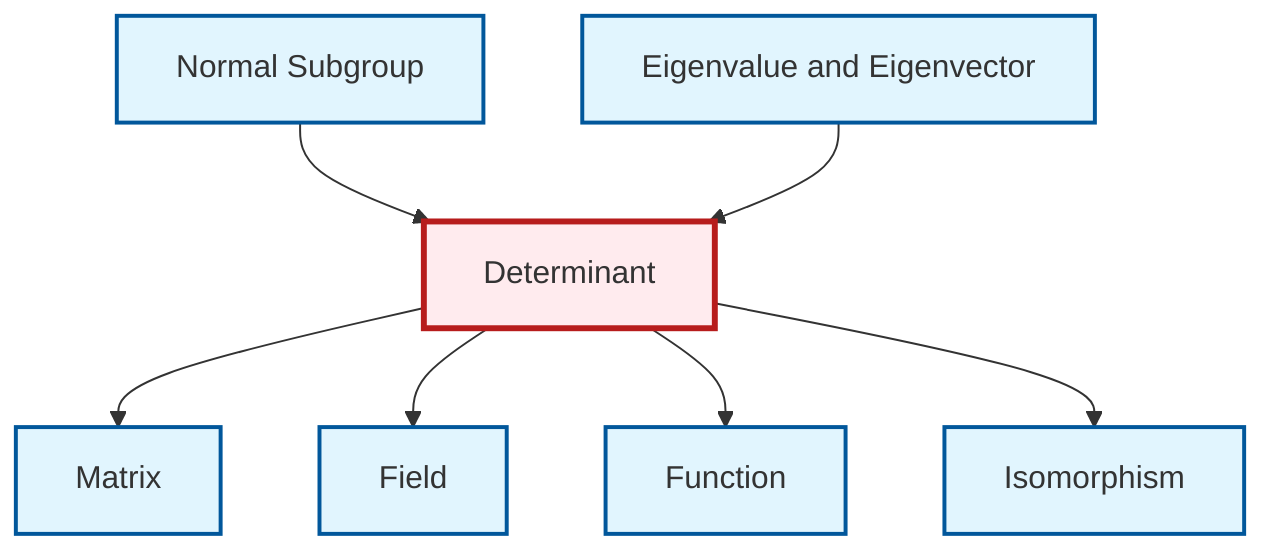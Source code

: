 graph TD
    classDef definition fill:#e1f5fe,stroke:#01579b,stroke-width:2px
    classDef theorem fill:#f3e5f5,stroke:#4a148c,stroke-width:2px
    classDef axiom fill:#fff3e0,stroke:#e65100,stroke-width:2px
    classDef example fill:#e8f5e9,stroke:#1b5e20,stroke-width:2px
    classDef current fill:#ffebee,stroke:#b71c1c,stroke-width:3px
    def-determinant["Determinant"]:::definition
    def-function["Function"]:::definition
    def-field["Field"]:::definition
    def-matrix["Matrix"]:::definition
    def-isomorphism["Isomorphism"]:::definition
    def-eigenvalue-eigenvector["Eigenvalue and Eigenvector"]:::definition
    def-normal-subgroup["Normal Subgroup"]:::definition
    def-normal-subgroup --> def-determinant
    def-eigenvalue-eigenvector --> def-determinant
    def-determinant --> def-matrix
    def-determinant --> def-field
    def-determinant --> def-function
    def-determinant --> def-isomorphism
    class def-determinant current